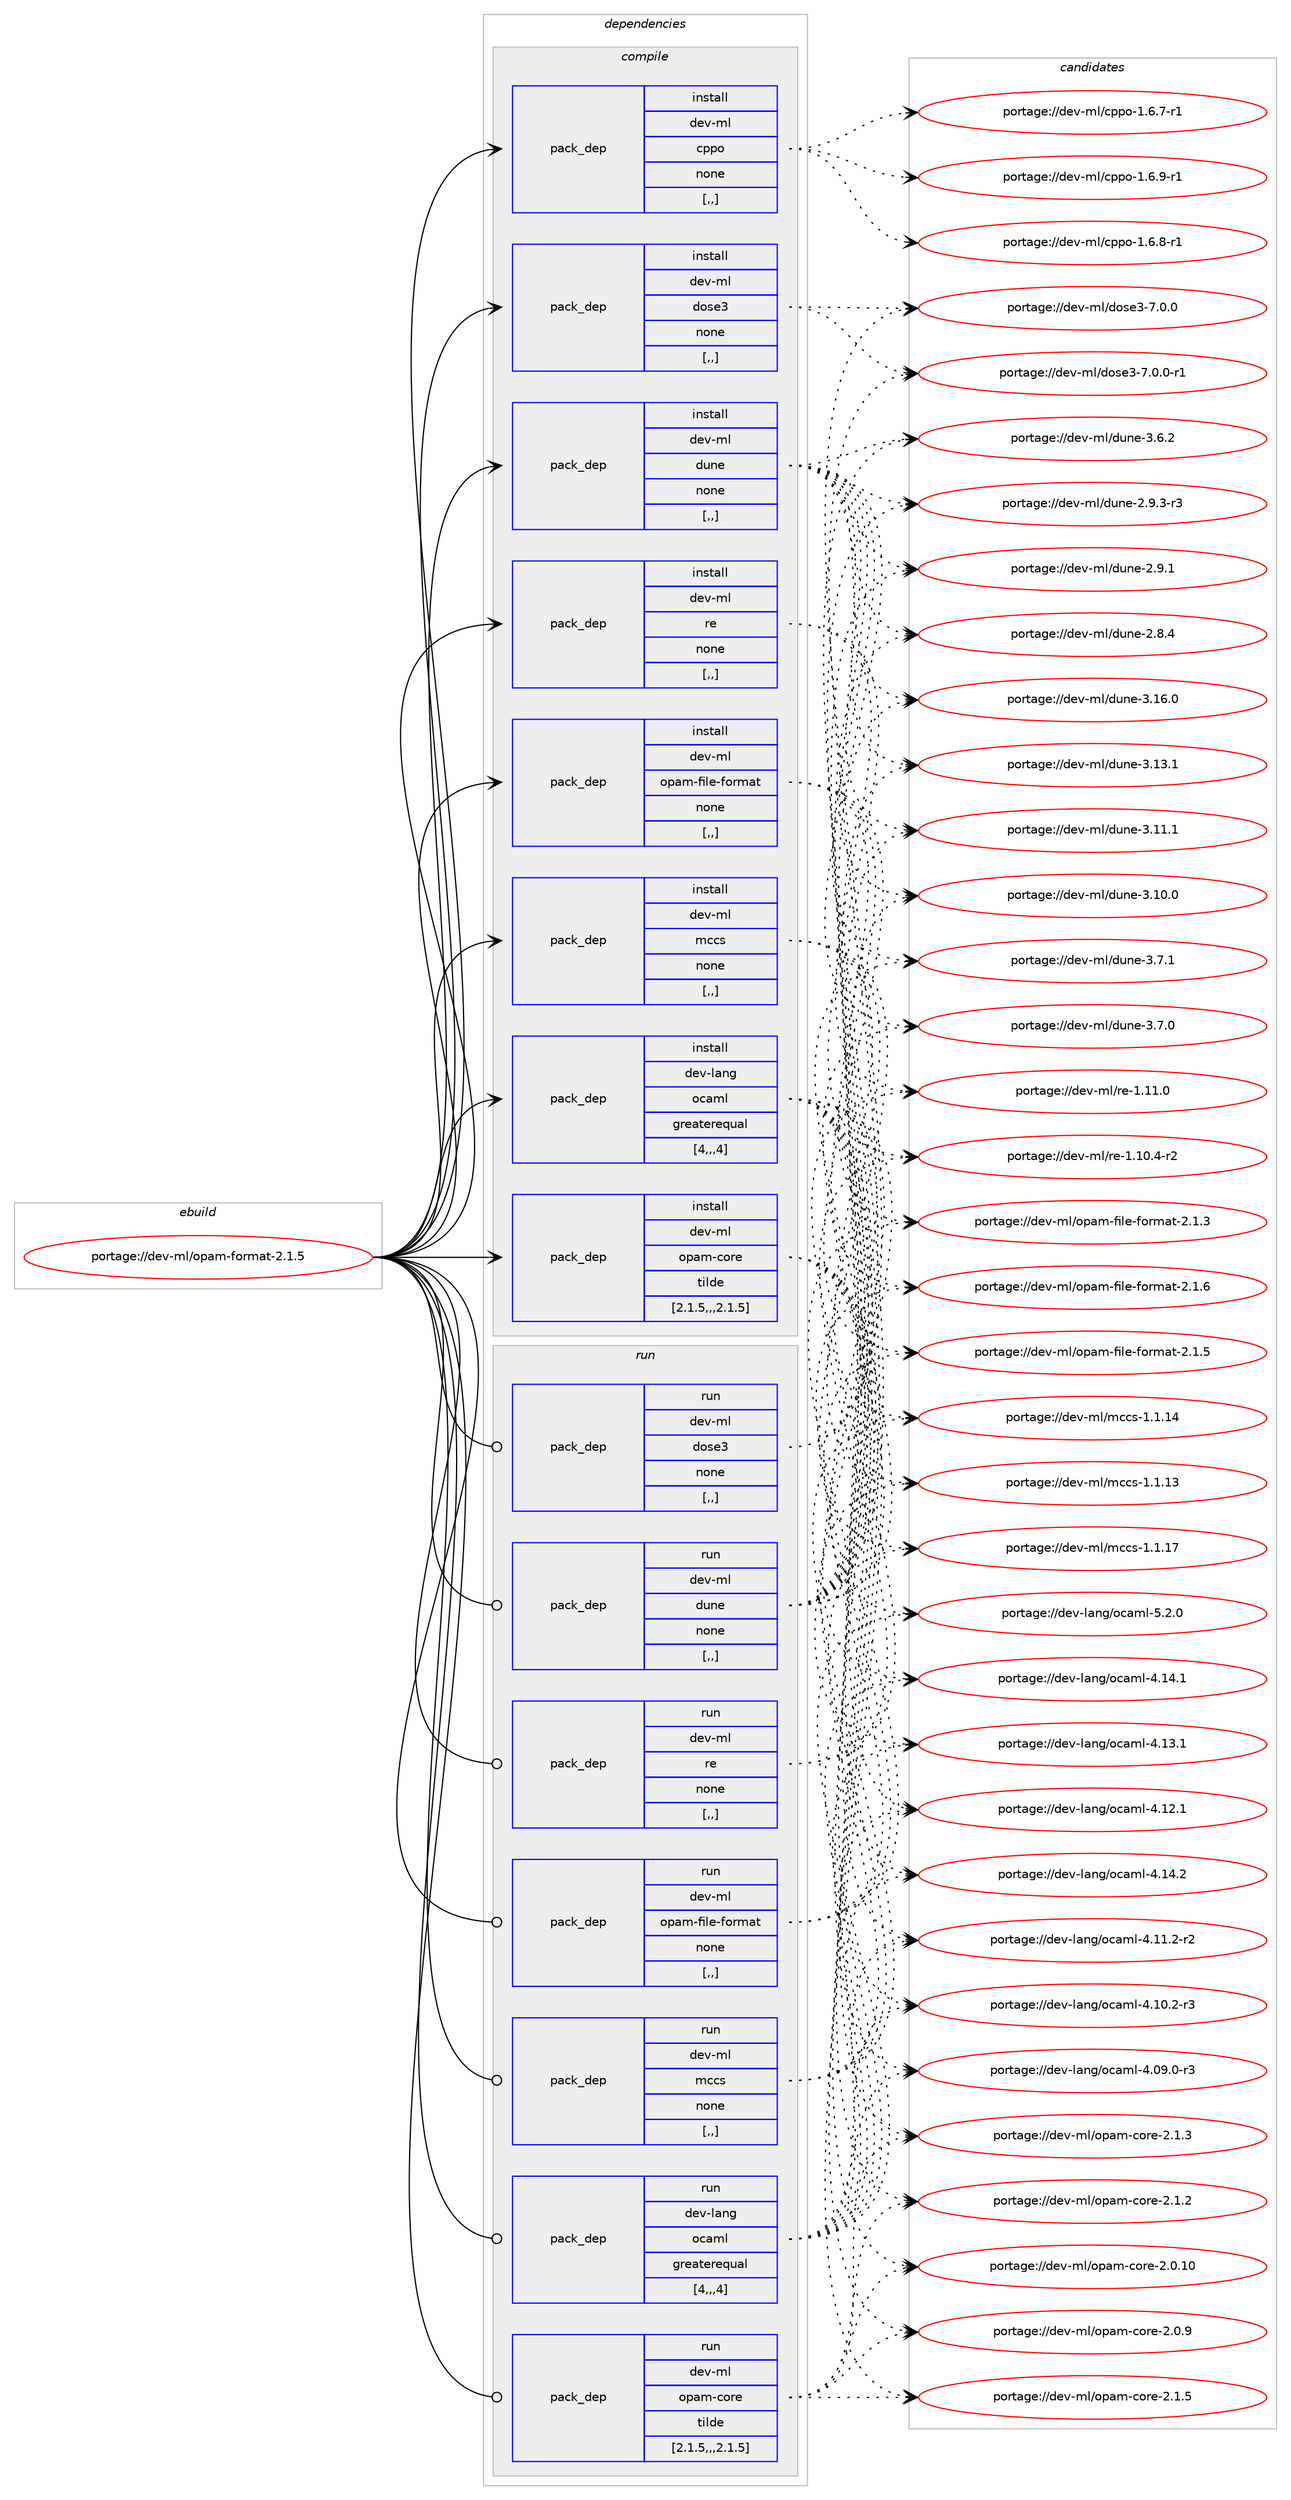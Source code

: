 digraph prolog {

# *************
# Graph options
# *************

newrank=true;
concentrate=true;
compound=true;
graph [rankdir=LR,fontname=Helvetica,fontsize=10,ranksep=1.5];#, ranksep=2.5, nodesep=0.2];
edge  [arrowhead=vee];
node  [fontname=Helvetica,fontsize=10];

# **********
# The ebuild
# **********

subgraph cluster_leftcol {
color=gray;
rank=same;
label=<<i>ebuild</i>>;
id [label="portage://dev-ml/opam-format-2.1.5", color=red, width=4, href="../dev-ml/opam-format-2.1.5.svg"];
}

# ****************
# The dependencies
# ****************

subgraph cluster_midcol {
color=gray;
label=<<i>dependencies</i>>;
subgraph cluster_compile {
fillcolor="#eeeeee";
style=filled;
label=<<i>compile</i>>;
subgraph pack89897 {
dependency120546 [label=<<TABLE BORDER="0" CELLBORDER="1" CELLSPACING="0" CELLPADDING="4" WIDTH="220"><TR><TD ROWSPAN="6" CELLPADDING="30">pack_dep</TD></TR><TR><TD WIDTH="110">install</TD></TR><TR><TD>dev-lang</TD></TR><TR><TD>ocaml</TD></TR><TR><TD>greaterequal</TD></TR><TR><TD>[4,,,4]</TD></TR></TABLE>>, shape=none, color=blue];
}
id:e -> dependency120546:w [weight=20,style="solid",arrowhead="vee"];
subgraph pack89898 {
dependency120547 [label=<<TABLE BORDER="0" CELLBORDER="1" CELLSPACING="0" CELLPADDING="4" WIDTH="220"><TR><TD ROWSPAN="6" CELLPADDING="30">pack_dep</TD></TR><TR><TD WIDTH="110">install</TD></TR><TR><TD>dev-ml</TD></TR><TR><TD>cppo</TD></TR><TR><TD>none</TD></TR><TR><TD>[,,]</TD></TR></TABLE>>, shape=none, color=blue];
}
id:e -> dependency120547:w [weight=20,style="solid",arrowhead="vee"];
subgraph pack89899 {
dependency120548 [label=<<TABLE BORDER="0" CELLBORDER="1" CELLSPACING="0" CELLPADDING="4" WIDTH="220"><TR><TD ROWSPAN="6" CELLPADDING="30">pack_dep</TD></TR><TR><TD WIDTH="110">install</TD></TR><TR><TD>dev-ml</TD></TR><TR><TD>dose3</TD></TR><TR><TD>none</TD></TR><TR><TD>[,,]</TD></TR></TABLE>>, shape=none, color=blue];
}
id:e -> dependency120548:w [weight=20,style="solid",arrowhead="vee"];
subgraph pack89900 {
dependency120549 [label=<<TABLE BORDER="0" CELLBORDER="1" CELLSPACING="0" CELLPADDING="4" WIDTH="220"><TR><TD ROWSPAN="6" CELLPADDING="30">pack_dep</TD></TR><TR><TD WIDTH="110">install</TD></TR><TR><TD>dev-ml</TD></TR><TR><TD>dune</TD></TR><TR><TD>none</TD></TR><TR><TD>[,,]</TD></TR></TABLE>>, shape=none, color=blue];
}
id:e -> dependency120549:w [weight=20,style="solid",arrowhead="vee"];
subgraph pack89901 {
dependency120550 [label=<<TABLE BORDER="0" CELLBORDER="1" CELLSPACING="0" CELLPADDING="4" WIDTH="220"><TR><TD ROWSPAN="6" CELLPADDING="30">pack_dep</TD></TR><TR><TD WIDTH="110">install</TD></TR><TR><TD>dev-ml</TD></TR><TR><TD>mccs</TD></TR><TR><TD>none</TD></TR><TR><TD>[,,]</TD></TR></TABLE>>, shape=none, color=blue];
}
id:e -> dependency120550:w [weight=20,style="solid",arrowhead="vee"];
subgraph pack89902 {
dependency120551 [label=<<TABLE BORDER="0" CELLBORDER="1" CELLSPACING="0" CELLPADDING="4" WIDTH="220"><TR><TD ROWSPAN="6" CELLPADDING="30">pack_dep</TD></TR><TR><TD WIDTH="110">install</TD></TR><TR><TD>dev-ml</TD></TR><TR><TD>opam-core</TD></TR><TR><TD>tilde</TD></TR><TR><TD>[2.1.5,,,2.1.5]</TD></TR></TABLE>>, shape=none, color=blue];
}
id:e -> dependency120551:w [weight=20,style="solid",arrowhead="vee"];
subgraph pack89903 {
dependency120552 [label=<<TABLE BORDER="0" CELLBORDER="1" CELLSPACING="0" CELLPADDING="4" WIDTH="220"><TR><TD ROWSPAN="6" CELLPADDING="30">pack_dep</TD></TR><TR><TD WIDTH="110">install</TD></TR><TR><TD>dev-ml</TD></TR><TR><TD>opam-file-format</TD></TR><TR><TD>none</TD></TR><TR><TD>[,,]</TD></TR></TABLE>>, shape=none, color=blue];
}
id:e -> dependency120552:w [weight=20,style="solid",arrowhead="vee"];
subgraph pack89904 {
dependency120553 [label=<<TABLE BORDER="0" CELLBORDER="1" CELLSPACING="0" CELLPADDING="4" WIDTH="220"><TR><TD ROWSPAN="6" CELLPADDING="30">pack_dep</TD></TR><TR><TD WIDTH="110">install</TD></TR><TR><TD>dev-ml</TD></TR><TR><TD>re</TD></TR><TR><TD>none</TD></TR><TR><TD>[,,]</TD></TR></TABLE>>, shape=none, color=blue];
}
id:e -> dependency120553:w [weight=20,style="solid",arrowhead="vee"];
}
subgraph cluster_compileandrun {
fillcolor="#eeeeee";
style=filled;
label=<<i>compile and run</i>>;
}
subgraph cluster_run {
fillcolor="#eeeeee";
style=filled;
label=<<i>run</i>>;
subgraph pack89905 {
dependency120554 [label=<<TABLE BORDER="0" CELLBORDER="1" CELLSPACING="0" CELLPADDING="4" WIDTH="220"><TR><TD ROWSPAN="6" CELLPADDING="30">pack_dep</TD></TR><TR><TD WIDTH="110">run</TD></TR><TR><TD>dev-lang</TD></TR><TR><TD>ocaml</TD></TR><TR><TD>greaterequal</TD></TR><TR><TD>[4,,,4]</TD></TR></TABLE>>, shape=none, color=blue];
}
id:e -> dependency120554:w [weight=20,style="solid",arrowhead="odot"];
subgraph pack89906 {
dependency120555 [label=<<TABLE BORDER="0" CELLBORDER="1" CELLSPACING="0" CELLPADDING="4" WIDTH="220"><TR><TD ROWSPAN="6" CELLPADDING="30">pack_dep</TD></TR><TR><TD WIDTH="110">run</TD></TR><TR><TD>dev-ml</TD></TR><TR><TD>dose3</TD></TR><TR><TD>none</TD></TR><TR><TD>[,,]</TD></TR></TABLE>>, shape=none, color=blue];
}
id:e -> dependency120555:w [weight=20,style="solid",arrowhead="odot"];
subgraph pack89907 {
dependency120556 [label=<<TABLE BORDER="0" CELLBORDER="1" CELLSPACING="0" CELLPADDING="4" WIDTH="220"><TR><TD ROWSPAN="6" CELLPADDING="30">pack_dep</TD></TR><TR><TD WIDTH="110">run</TD></TR><TR><TD>dev-ml</TD></TR><TR><TD>dune</TD></TR><TR><TD>none</TD></TR><TR><TD>[,,]</TD></TR></TABLE>>, shape=none, color=blue];
}
id:e -> dependency120556:w [weight=20,style="solid",arrowhead="odot"];
subgraph pack89908 {
dependency120557 [label=<<TABLE BORDER="0" CELLBORDER="1" CELLSPACING="0" CELLPADDING="4" WIDTH="220"><TR><TD ROWSPAN="6" CELLPADDING="30">pack_dep</TD></TR><TR><TD WIDTH="110">run</TD></TR><TR><TD>dev-ml</TD></TR><TR><TD>mccs</TD></TR><TR><TD>none</TD></TR><TR><TD>[,,]</TD></TR></TABLE>>, shape=none, color=blue];
}
id:e -> dependency120557:w [weight=20,style="solid",arrowhead="odot"];
subgraph pack89909 {
dependency120558 [label=<<TABLE BORDER="0" CELLBORDER="1" CELLSPACING="0" CELLPADDING="4" WIDTH="220"><TR><TD ROWSPAN="6" CELLPADDING="30">pack_dep</TD></TR><TR><TD WIDTH="110">run</TD></TR><TR><TD>dev-ml</TD></TR><TR><TD>opam-core</TD></TR><TR><TD>tilde</TD></TR><TR><TD>[2.1.5,,,2.1.5]</TD></TR></TABLE>>, shape=none, color=blue];
}
id:e -> dependency120558:w [weight=20,style="solid",arrowhead="odot"];
subgraph pack89910 {
dependency120559 [label=<<TABLE BORDER="0" CELLBORDER="1" CELLSPACING="0" CELLPADDING="4" WIDTH="220"><TR><TD ROWSPAN="6" CELLPADDING="30">pack_dep</TD></TR><TR><TD WIDTH="110">run</TD></TR><TR><TD>dev-ml</TD></TR><TR><TD>opam-file-format</TD></TR><TR><TD>none</TD></TR><TR><TD>[,,]</TD></TR></TABLE>>, shape=none, color=blue];
}
id:e -> dependency120559:w [weight=20,style="solid",arrowhead="odot"];
subgraph pack89911 {
dependency120560 [label=<<TABLE BORDER="0" CELLBORDER="1" CELLSPACING="0" CELLPADDING="4" WIDTH="220"><TR><TD ROWSPAN="6" CELLPADDING="30">pack_dep</TD></TR><TR><TD WIDTH="110">run</TD></TR><TR><TD>dev-ml</TD></TR><TR><TD>re</TD></TR><TR><TD>none</TD></TR><TR><TD>[,,]</TD></TR></TABLE>>, shape=none, color=blue];
}
id:e -> dependency120560:w [weight=20,style="solid",arrowhead="odot"];
}
}

# **************
# The candidates
# **************

subgraph cluster_choices {
rank=same;
color=gray;
label=<<i>candidates</i>>;

subgraph choice89897 {
color=black;
nodesep=1;
choice1001011184510897110103471119997109108455346504648 [label="portage://dev-lang/ocaml-5.2.0", color=red, width=4,href="../dev-lang/ocaml-5.2.0.svg"];
choice100101118451089711010347111999710910845524649524650 [label="portage://dev-lang/ocaml-4.14.2", color=red, width=4,href="../dev-lang/ocaml-4.14.2.svg"];
choice100101118451089711010347111999710910845524649524649 [label="portage://dev-lang/ocaml-4.14.1", color=red, width=4,href="../dev-lang/ocaml-4.14.1.svg"];
choice100101118451089711010347111999710910845524649514649 [label="portage://dev-lang/ocaml-4.13.1", color=red, width=4,href="../dev-lang/ocaml-4.13.1.svg"];
choice100101118451089711010347111999710910845524649504649 [label="portage://dev-lang/ocaml-4.12.1", color=red, width=4,href="../dev-lang/ocaml-4.12.1.svg"];
choice1001011184510897110103471119997109108455246494946504511450 [label="portage://dev-lang/ocaml-4.11.2-r2", color=red, width=4,href="../dev-lang/ocaml-4.11.2-r2.svg"];
choice1001011184510897110103471119997109108455246494846504511451 [label="portage://dev-lang/ocaml-4.10.2-r3", color=red, width=4,href="../dev-lang/ocaml-4.10.2-r3.svg"];
choice1001011184510897110103471119997109108455246485746484511451 [label="portage://dev-lang/ocaml-4.09.0-r3", color=red, width=4,href="../dev-lang/ocaml-4.09.0-r3.svg"];
dependency120546:e -> choice1001011184510897110103471119997109108455346504648:w [style=dotted,weight="100"];
dependency120546:e -> choice100101118451089711010347111999710910845524649524650:w [style=dotted,weight="100"];
dependency120546:e -> choice100101118451089711010347111999710910845524649524649:w [style=dotted,weight="100"];
dependency120546:e -> choice100101118451089711010347111999710910845524649514649:w [style=dotted,weight="100"];
dependency120546:e -> choice100101118451089711010347111999710910845524649504649:w [style=dotted,weight="100"];
dependency120546:e -> choice1001011184510897110103471119997109108455246494946504511450:w [style=dotted,weight="100"];
dependency120546:e -> choice1001011184510897110103471119997109108455246494846504511451:w [style=dotted,weight="100"];
dependency120546:e -> choice1001011184510897110103471119997109108455246485746484511451:w [style=dotted,weight="100"];
}
subgraph choice89898 {
color=black;
nodesep=1;
choice1001011184510910847991121121114549465446574511449 [label="portage://dev-ml/cppo-1.6.9-r1", color=red, width=4,href="../dev-ml/cppo-1.6.9-r1.svg"];
choice1001011184510910847991121121114549465446564511449 [label="portage://dev-ml/cppo-1.6.8-r1", color=red, width=4,href="../dev-ml/cppo-1.6.8-r1.svg"];
choice1001011184510910847991121121114549465446554511449 [label="portage://dev-ml/cppo-1.6.7-r1", color=red, width=4,href="../dev-ml/cppo-1.6.7-r1.svg"];
dependency120547:e -> choice1001011184510910847991121121114549465446574511449:w [style=dotted,weight="100"];
dependency120547:e -> choice1001011184510910847991121121114549465446564511449:w [style=dotted,weight="100"];
dependency120547:e -> choice1001011184510910847991121121114549465446554511449:w [style=dotted,weight="100"];
}
subgraph choice89899 {
color=black;
nodesep=1;
choice1001011184510910847100111115101514555464846484511449 [label="portage://dev-ml/dose3-7.0.0-r1", color=red, width=4,href="../dev-ml/dose3-7.0.0-r1.svg"];
choice100101118451091084710011111510151455546484648 [label="portage://dev-ml/dose3-7.0.0", color=red, width=4,href="../dev-ml/dose3-7.0.0.svg"];
dependency120548:e -> choice1001011184510910847100111115101514555464846484511449:w [style=dotted,weight="100"];
dependency120548:e -> choice100101118451091084710011111510151455546484648:w [style=dotted,weight="100"];
}
subgraph choice89900 {
color=black;
nodesep=1;
choice100101118451091084710011711010145514649544648 [label="portage://dev-ml/dune-3.16.0", color=red, width=4,href="../dev-ml/dune-3.16.0.svg"];
choice100101118451091084710011711010145514649514649 [label="portage://dev-ml/dune-3.13.1", color=red, width=4,href="../dev-ml/dune-3.13.1.svg"];
choice100101118451091084710011711010145514649494649 [label="portage://dev-ml/dune-3.11.1", color=red, width=4,href="../dev-ml/dune-3.11.1.svg"];
choice100101118451091084710011711010145514649484648 [label="portage://dev-ml/dune-3.10.0", color=red, width=4,href="../dev-ml/dune-3.10.0.svg"];
choice1001011184510910847100117110101455146554649 [label="portage://dev-ml/dune-3.7.1", color=red, width=4,href="../dev-ml/dune-3.7.1.svg"];
choice1001011184510910847100117110101455146554648 [label="portage://dev-ml/dune-3.7.0", color=red, width=4,href="../dev-ml/dune-3.7.0.svg"];
choice1001011184510910847100117110101455146544650 [label="portage://dev-ml/dune-3.6.2", color=red, width=4,href="../dev-ml/dune-3.6.2.svg"];
choice10010111845109108471001171101014550465746514511451 [label="portage://dev-ml/dune-2.9.3-r3", color=red, width=4,href="../dev-ml/dune-2.9.3-r3.svg"];
choice1001011184510910847100117110101455046574649 [label="portage://dev-ml/dune-2.9.1", color=red, width=4,href="../dev-ml/dune-2.9.1.svg"];
choice1001011184510910847100117110101455046564652 [label="portage://dev-ml/dune-2.8.4", color=red, width=4,href="../dev-ml/dune-2.8.4.svg"];
dependency120549:e -> choice100101118451091084710011711010145514649544648:w [style=dotted,weight="100"];
dependency120549:e -> choice100101118451091084710011711010145514649514649:w [style=dotted,weight="100"];
dependency120549:e -> choice100101118451091084710011711010145514649494649:w [style=dotted,weight="100"];
dependency120549:e -> choice100101118451091084710011711010145514649484648:w [style=dotted,weight="100"];
dependency120549:e -> choice1001011184510910847100117110101455146554649:w [style=dotted,weight="100"];
dependency120549:e -> choice1001011184510910847100117110101455146554648:w [style=dotted,weight="100"];
dependency120549:e -> choice1001011184510910847100117110101455146544650:w [style=dotted,weight="100"];
dependency120549:e -> choice10010111845109108471001171101014550465746514511451:w [style=dotted,weight="100"];
dependency120549:e -> choice1001011184510910847100117110101455046574649:w [style=dotted,weight="100"];
dependency120549:e -> choice1001011184510910847100117110101455046564652:w [style=dotted,weight="100"];
}
subgraph choice89901 {
color=black;
nodesep=1;
choice1001011184510910847109999911545494649464955 [label="portage://dev-ml/mccs-1.1.17", color=red, width=4,href="../dev-ml/mccs-1.1.17.svg"];
choice1001011184510910847109999911545494649464952 [label="portage://dev-ml/mccs-1.1.14", color=red, width=4,href="../dev-ml/mccs-1.1.14.svg"];
choice1001011184510910847109999911545494649464951 [label="portage://dev-ml/mccs-1.1.13", color=red, width=4,href="../dev-ml/mccs-1.1.13.svg"];
dependency120550:e -> choice1001011184510910847109999911545494649464955:w [style=dotted,weight="100"];
dependency120550:e -> choice1001011184510910847109999911545494649464952:w [style=dotted,weight="100"];
dependency120550:e -> choice1001011184510910847109999911545494649464951:w [style=dotted,weight="100"];
}
subgraph choice89902 {
color=black;
nodesep=1;
choice1001011184510910847111112971094599111114101455046494653 [label="portage://dev-ml/opam-core-2.1.5", color=red, width=4,href="../dev-ml/opam-core-2.1.5.svg"];
choice1001011184510910847111112971094599111114101455046494651 [label="portage://dev-ml/opam-core-2.1.3", color=red, width=4,href="../dev-ml/opam-core-2.1.3.svg"];
choice1001011184510910847111112971094599111114101455046494650 [label="portage://dev-ml/opam-core-2.1.2", color=red, width=4,href="../dev-ml/opam-core-2.1.2.svg"];
choice100101118451091084711111297109459911111410145504648464948 [label="portage://dev-ml/opam-core-2.0.10", color=red, width=4,href="../dev-ml/opam-core-2.0.10.svg"];
choice1001011184510910847111112971094599111114101455046484657 [label="portage://dev-ml/opam-core-2.0.9", color=red, width=4,href="../dev-ml/opam-core-2.0.9.svg"];
dependency120551:e -> choice1001011184510910847111112971094599111114101455046494653:w [style=dotted,weight="100"];
dependency120551:e -> choice1001011184510910847111112971094599111114101455046494651:w [style=dotted,weight="100"];
dependency120551:e -> choice1001011184510910847111112971094599111114101455046494650:w [style=dotted,weight="100"];
dependency120551:e -> choice100101118451091084711111297109459911111410145504648464948:w [style=dotted,weight="100"];
dependency120551:e -> choice1001011184510910847111112971094599111114101455046484657:w [style=dotted,weight="100"];
}
subgraph choice89903 {
color=black;
nodesep=1;
choice100101118451091084711111297109451021051081014510211111410997116455046494654 [label="portage://dev-ml/opam-file-format-2.1.6", color=red, width=4,href="../dev-ml/opam-file-format-2.1.6.svg"];
choice100101118451091084711111297109451021051081014510211111410997116455046494653 [label="portage://dev-ml/opam-file-format-2.1.5", color=red, width=4,href="../dev-ml/opam-file-format-2.1.5.svg"];
choice100101118451091084711111297109451021051081014510211111410997116455046494651 [label="portage://dev-ml/opam-file-format-2.1.3", color=red, width=4,href="../dev-ml/opam-file-format-2.1.3.svg"];
dependency120552:e -> choice100101118451091084711111297109451021051081014510211111410997116455046494654:w [style=dotted,weight="100"];
dependency120552:e -> choice100101118451091084711111297109451021051081014510211111410997116455046494653:w [style=dotted,weight="100"];
dependency120552:e -> choice100101118451091084711111297109451021051081014510211111410997116455046494651:w [style=dotted,weight="100"];
}
subgraph choice89904 {
color=black;
nodesep=1;
choice100101118451091084711410145494649494648 [label="portage://dev-ml/re-1.11.0", color=red, width=4,href="../dev-ml/re-1.11.0.svg"];
choice1001011184510910847114101454946494846524511450 [label="portage://dev-ml/re-1.10.4-r2", color=red, width=4,href="../dev-ml/re-1.10.4-r2.svg"];
dependency120553:e -> choice100101118451091084711410145494649494648:w [style=dotted,weight="100"];
dependency120553:e -> choice1001011184510910847114101454946494846524511450:w [style=dotted,weight="100"];
}
subgraph choice89905 {
color=black;
nodesep=1;
choice1001011184510897110103471119997109108455346504648 [label="portage://dev-lang/ocaml-5.2.0", color=red, width=4,href="../dev-lang/ocaml-5.2.0.svg"];
choice100101118451089711010347111999710910845524649524650 [label="portage://dev-lang/ocaml-4.14.2", color=red, width=4,href="../dev-lang/ocaml-4.14.2.svg"];
choice100101118451089711010347111999710910845524649524649 [label="portage://dev-lang/ocaml-4.14.1", color=red, width=4,href="../dev-lang/ocaml-4.14.1.svg"];
choice100101118451089711010347111999710910845524649514649 [label="portage://dev-lang/ocaml-4.13.1", color=red, width=4,href="../dev-lang/ocaml-4.13.1.svg"];
choice100101118451089711010347111999710910845524649504649 [label="portage://dev-lang/ocaml-4.12.1", color=red, width=4,href="../dev-lang/ocaml-4.12.1.svg"];
choice1001011184510897110103471119997109108455246494946504511450 [label="portage://dev-lang/ocaml-4.11.2-r2", color=red, width=4,href="../dev-lang/ocaml-4.11.2-r2.svg"];
choice1001011184510897110103471119997109108455246494846504511451 [label="portage://dev-lang/ocaml-4.10.2-r3", color=red, width=4,href="../dev-lang/ocaml-4.10.2-r3.svg"];
choice1001011184510897110103471119997109108455246485746484511451 [label="portage://dev-lang/ocaml-4.09.0-r3", color=red, width=4,href="../dev-lang/ocaml-4.09.0-r3.svg"];
dependency120554:e -> choice1001011184510897110103471119997109108455346504648:w [style=dotted,weight="100"];
dependency120554:e -> choice100101118451089711010347111999710910845524649524650:w [style=dotted,weight="100"];
dependency120554:e -> choice100101118451089711010347111999710910845524649524649:w [style=dotted,weight="100"];
dependency120554:e -> choice100101118451089711010347111999710910845524649514649:w [style=dotted,weight="100"];
dependency120554:e -> choice100101118451089711010347111999710910845524649504649:w [style=dotted,weight="100"];
dependency120554:e -> choice1001011184510897110103471119997109108455246494946504511450:w [style=dotted,weight="100"];
dependency120554:e -> choice1001011184510897110103471119997109108455246494846504511451:w [style=dotted,weight="100"];
dependency120554:e -> choice1001011184510897110103471119997109108455246485746484511451:w [style=dotted,weight="100"];
}
subgraph choice89906 {
color=black;
nodesep=1;
choice1001011184510910847100111115101514555464846484511449 [label="portage://dev-ml/dose3-7.0.0-r1", color=red, width=4,href="../dev-ml/dose3-7.0.0-r1.svg"];
choice100101118451091084710011111510151455546484648 [label="portage://dev-ml/dose3-7.0.0", color=red, width=4,href="../dev-ml/dose3-7.0.0.svg"];
dependency120555:e -> choice1001011184510910847100111115101514555464846484511449:w [style=dotted,weight="100"];
dependency120555:e -> choice100101118451091084710011111510151455546484648:w [style=dotted,weight="100"];
}
subgraph choice89907 {
color=black;
nodesep=1;
choice100101118451091084710011711010145514649544648 [label="portage://dev-ml/dune-3.16.0", color=red, width=4,href="../dev-ml/dune-3.16.0.svg"];
choice100101118451091084710011711010145514649514649 [label="portage://dev-ml/dune-3.13.1", color=red, width=4,href="../dev-ml/dune-3.13.1.svg"];
choice100101118451091084710011711010145514649494649 [label="portage://dev-ml/dune-3.11.1", color=red, width=4,href="../dev-ml/dune-3.11.1.svg"];
choice100101118451091084710011711010145514649484648 [label="portage://dev-ml/dune-3.10.0", color=red, width=4,href="../dev-ml/dune-3.10.0.svg"];
choice1001011184510910847100117110101455146554649 [label="portage://dev-ml/dune-3.7.1", color=red, width=4,href="../dev-ml/dune-3.7.1.svg"];
choice1001011184510910847100117110101455146554648 [label="portage://dev-ml/dune-3.7.0", color=red, width=4,href="../dev-ml/dune-3.7.0.svg"];
choice1001011184510910847100117110101455146544650 [label="portage://dev-ml/dune-3.6.2", color=red, width=4,href="../dev-ml/dune-3.6.2.svg"];
choice10010111845109108471001171101014550465746514511451 [label="portage://dev-ml/dune-2.9.3-r3", color=red, width=4,href="../dev-ml/dune-2.9.3-r3.svg"];
choice1001011184510910847100117110101455046574649 [label="portage://dev-ml/dune-2.9.1", color=red, width=4,href="../dev-ml/dune-2.9.1.svg"];
choice1001011184510910847100117110101455046564652 [label="portage://dev-ml/dune-2.8.4", color=red, width=4,href="../dev-ml/dune-2.8.4.svg"];
dependency120556:e -> choice100101118451091084710011711010145514649544648:w [style=dotted,weight="100"];
dependency120556:e -> choice100101118451091084710011711010145514649514649:w [style=dotted,weight="100"];
dependency120556:e -> choice100101118451091084710011711010145514649494649:w [style=dotted,weight="100"];
dependency120556:e -> choice100101118451091084710011711010145514649484648:w [style=dotted,weight="100"];
dependency120556:e -> choice1001011184510910847100117110101455146554649:w [style=dotted,weight="100"];
dependency120556:e -> choice1001011184510910847100117110101455146554648:w [style=dotted,weight="100"];
dependency120556:e -> choice1001011184510910847100117110101455146544650:w [style=dotted,weight="100"];
dependency120556:e -> choice10010111845109108471001171101014550465746514511451:w [style=dotted,weight="100"];
dependency120556:e -> choice1001011184510910847100117110101455046574649:w [style=dotted,weight="100"];
dependency120556:e -> choice1001011184510910847100117110101455046564652:w [style=dotted,weight="100"];
}
subgraph choice89908 {
color=black;
nodesep=1;
choice1001011184510910847109999911545494649464955 [label="portage://dev-ml/mccs-1.1.17", color=red, width=4,href="../dev-ml/mccs-1.1.17.svg"];
choice1001011184510910847109999911545494649464952 [label="portage://dev-ml/mccs-1.1.14", color=red, width=4,href="../dev-ml/mccs-1.1.14.svg"];
choice1001011184510910847109999911545494649464951 [label="portage://dev-ml/mccs-1.1.13", color=red, width=4,href="../dev-ml/mccs-1.1.13.svg"];
dependency120557:e -> choice1001011184510910847109999911545494649464955:w [style=dotted,weight="100"];
dependency120557:e -> choice1001011184510910847109999911545494649464952:w [style=dotted,weight="100"];
dependency120557:e -> choice1001011184510910847109999911545494649464951:w [style=dotted,weight="100"];
}
subgraph choice89909 {
color=black;
nodesep=1;
choice1001011184510910847111112971094599111114101455046494653 [label="portage://dev-ml/opam-core-2.1.5", color=red, width=4,href="../dev-ml/opam-core-2.1.5.svg"];
choice1001011184510910847111112971094599111114101455046494651 [label="portage://dev-ml/opam-core-2.1.3", color=red, width=4,href="../dev-ml/opam-core-2.1.3.svg"];
choice1001011184510910847111112971094599111114101455046494650 [label="portage://dev-ml/opam-core-2.1.2", color=red, width=4,href="../dev-ml/opam-core-2.1.2.svg"];
choice100101118451091084711111297109459911111410145504648464948 [label="portage://dev-ml/opam-core-2.0.10", color=red, width=4,href="../dev-ml/opam-core-2.0.10.svg"];
choice1001011184510910847111112971094599111114101455046484657 [label="portage://dev-ml/opam-core-2.0.9", color=red, width=4,href="../dev-ml/opam-core-2.0.9.svg"];
dependency120558:e -> choice1001011184510910847111112971094599111114101455046494653:w [style=dotted,weight="100"];
dependency120558:e -> choice1001011184510910847111112971094599111114101455046494651:w [style=dotted,weight="100"];
dependency120558:e -> choice1001011184510910847111112971094599111114101455046494650:w [style=dotted,weight="100"];
dependency120558:e -> choice100101118451091084711111297109459911111410145504648464948:w [style=dotted,weight="100"];
dependency120558:e -> choice1001011184510910847111112971094599111114101455046484657:w [style=dotted,weight="100"];
}
subgraph choice89910 {
color=black;
nodesep=1;
choice100101118451091084711111297109451021051081014510211111410997116455046494654 [label="portage://dev-ml/opam-file-format-2.1.6", color=red, width=4,href="../dev-ml/opam-file-format-2.1.6.svg"];
choice100101118451091084711111297109451021051081014510211111410997116455046494653 [label="portage://dev-ml/opam-file-format-2.1.5", color=red, width=4,href="../dev-ml/opam-file-format-2.1.5.svg"];
choice100101118451091084711111297109451021051081014510211111410997116455046494651 [label="portage://dev-ml/opam-file-format-2.1.3", color=red, width=4,href="../dev-ml/opam-file-format-2.1.3.svg"];
dependency120559:e -> choice100101118451091084711111297109451021051081014510211111410997116455046494654:w [style=dotted,weight="100"];
dependency120559:e -> choice100101118451091084711111297109451021051081014510211111410997116455046494653:w [style=dotted,weight="100"];
dependency120559:e -> choice100101118451091084711111297109451021051081014510211111410997116455046494651:w [style=dotted,weight="100"];
}
subgraph choice89911 {
color=black;
nodesep=1;
choice100101118451091084711410145494649494648 [label="portage://dev-ml/re-1.11.0", color=red, width=4,href="../dev-ml/re-1.11.0.svg"];
choice1001011184510910847114101454946494846524511450 [label="portage://dev-ml/re-1.10.4-r2", color=red, width=4,href="../dev-ml/re-1.10.4-r2.svg"];
dependency120560:e -> choice100101118451091084711410145494649494648:w [style=dotted,weight="100"];
dependency120560:e -> choice1001011184510910847114101454946494846524511450:w [style=dotted,weight="100"];
}
}

}
